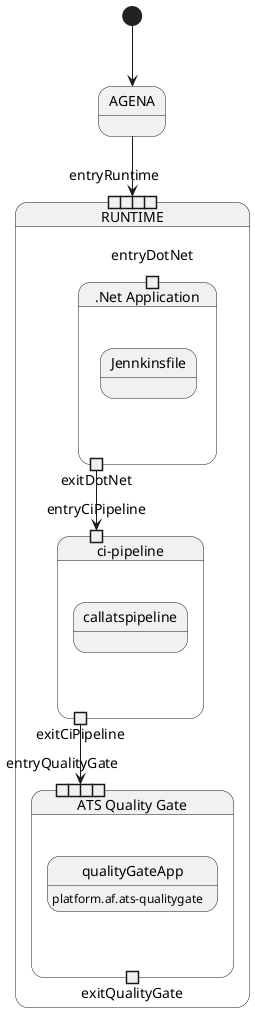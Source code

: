 @startuml


state AGENA

state "RUNTIME" as RUNTIME {

    state entryRuntime <<expansionInput>>



    state "ATS Quality Gate" as atsQualityGate {
        state entryQualityGate <<expansionInput>>
        state qualityGateApp : platform.af.ats-qualitygate
        state exitQualityGate <<outputPin>>
    }


    state "ci-pipeline" as ciPipeline {
        state entryCiPipeline <<inputPin>>
        state callatspipeline
        state exitCiPipeline <<outputPin>>

    }

    state ".Net Application" as dotNetApp {
        state entryDotNet <<inputPin>>
        state Jennkinsfile
        state exitDotNet <<outputPin>>
    }

    exitDotNet --> entryCiPipeline
    exitCiPipeline --> entryQualityGate


    }


[*] --> AGENA
AGENA --> entryRuntime



@enduml